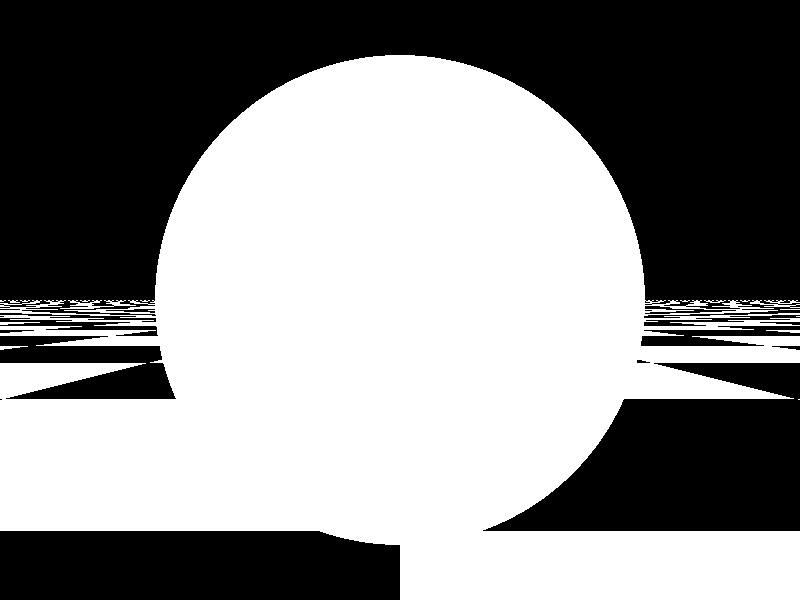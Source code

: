 
// [640x480, No AA]
// Width=640
// Height=480
// Antialias=Off

// place all settings of globally influenced features here
global_settings {
    ambient_light 1
}



#declare Camera_0 = camera {perspective angle 60               
                            location  <0.0 , 0 ,-3.0>
                            right     x*image_width/image_height
                            look_at   <0.0 , 0 , 0.0>}
camera{Camera_0}

light_source{< -100, 0, -50> color <1,1,1>}

plane{ <0,1,0>, 0 
       texture{ pigment{ checker color rgb<0,0,0> color rgb<1,1,1>}
                finish { ambient 1}  
                scale 4
              } 
              translate -y
     } 


sphere { <0,0,0>, 1
        material{   
            texture { 
                pigment{ rgbf <1, 1, 1, 0.9> }
                finish { reflection 0.09 specular 0.9 ambient 0 diffuse 0.4  
                }
            } 
            interior{ ior 1.5 } 
        } 
}
